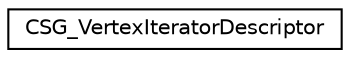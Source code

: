 digraph G
{
  edge [fontname="Helvetica",fontsize="10",labelfontname="Helvetica",labelfontsize="10"];
  node [fontname="Helvetica",fontsize="10",shape=record];
  rankdir=LR;
  Node1 [label="CSG_VertexIteratorDescriptor",height=0.2,width=0.4,color="black", fillcolor="white", style="filled",URL="$d9/d2e/structCSG__VertexIteratorDescriptor.html"];
}

